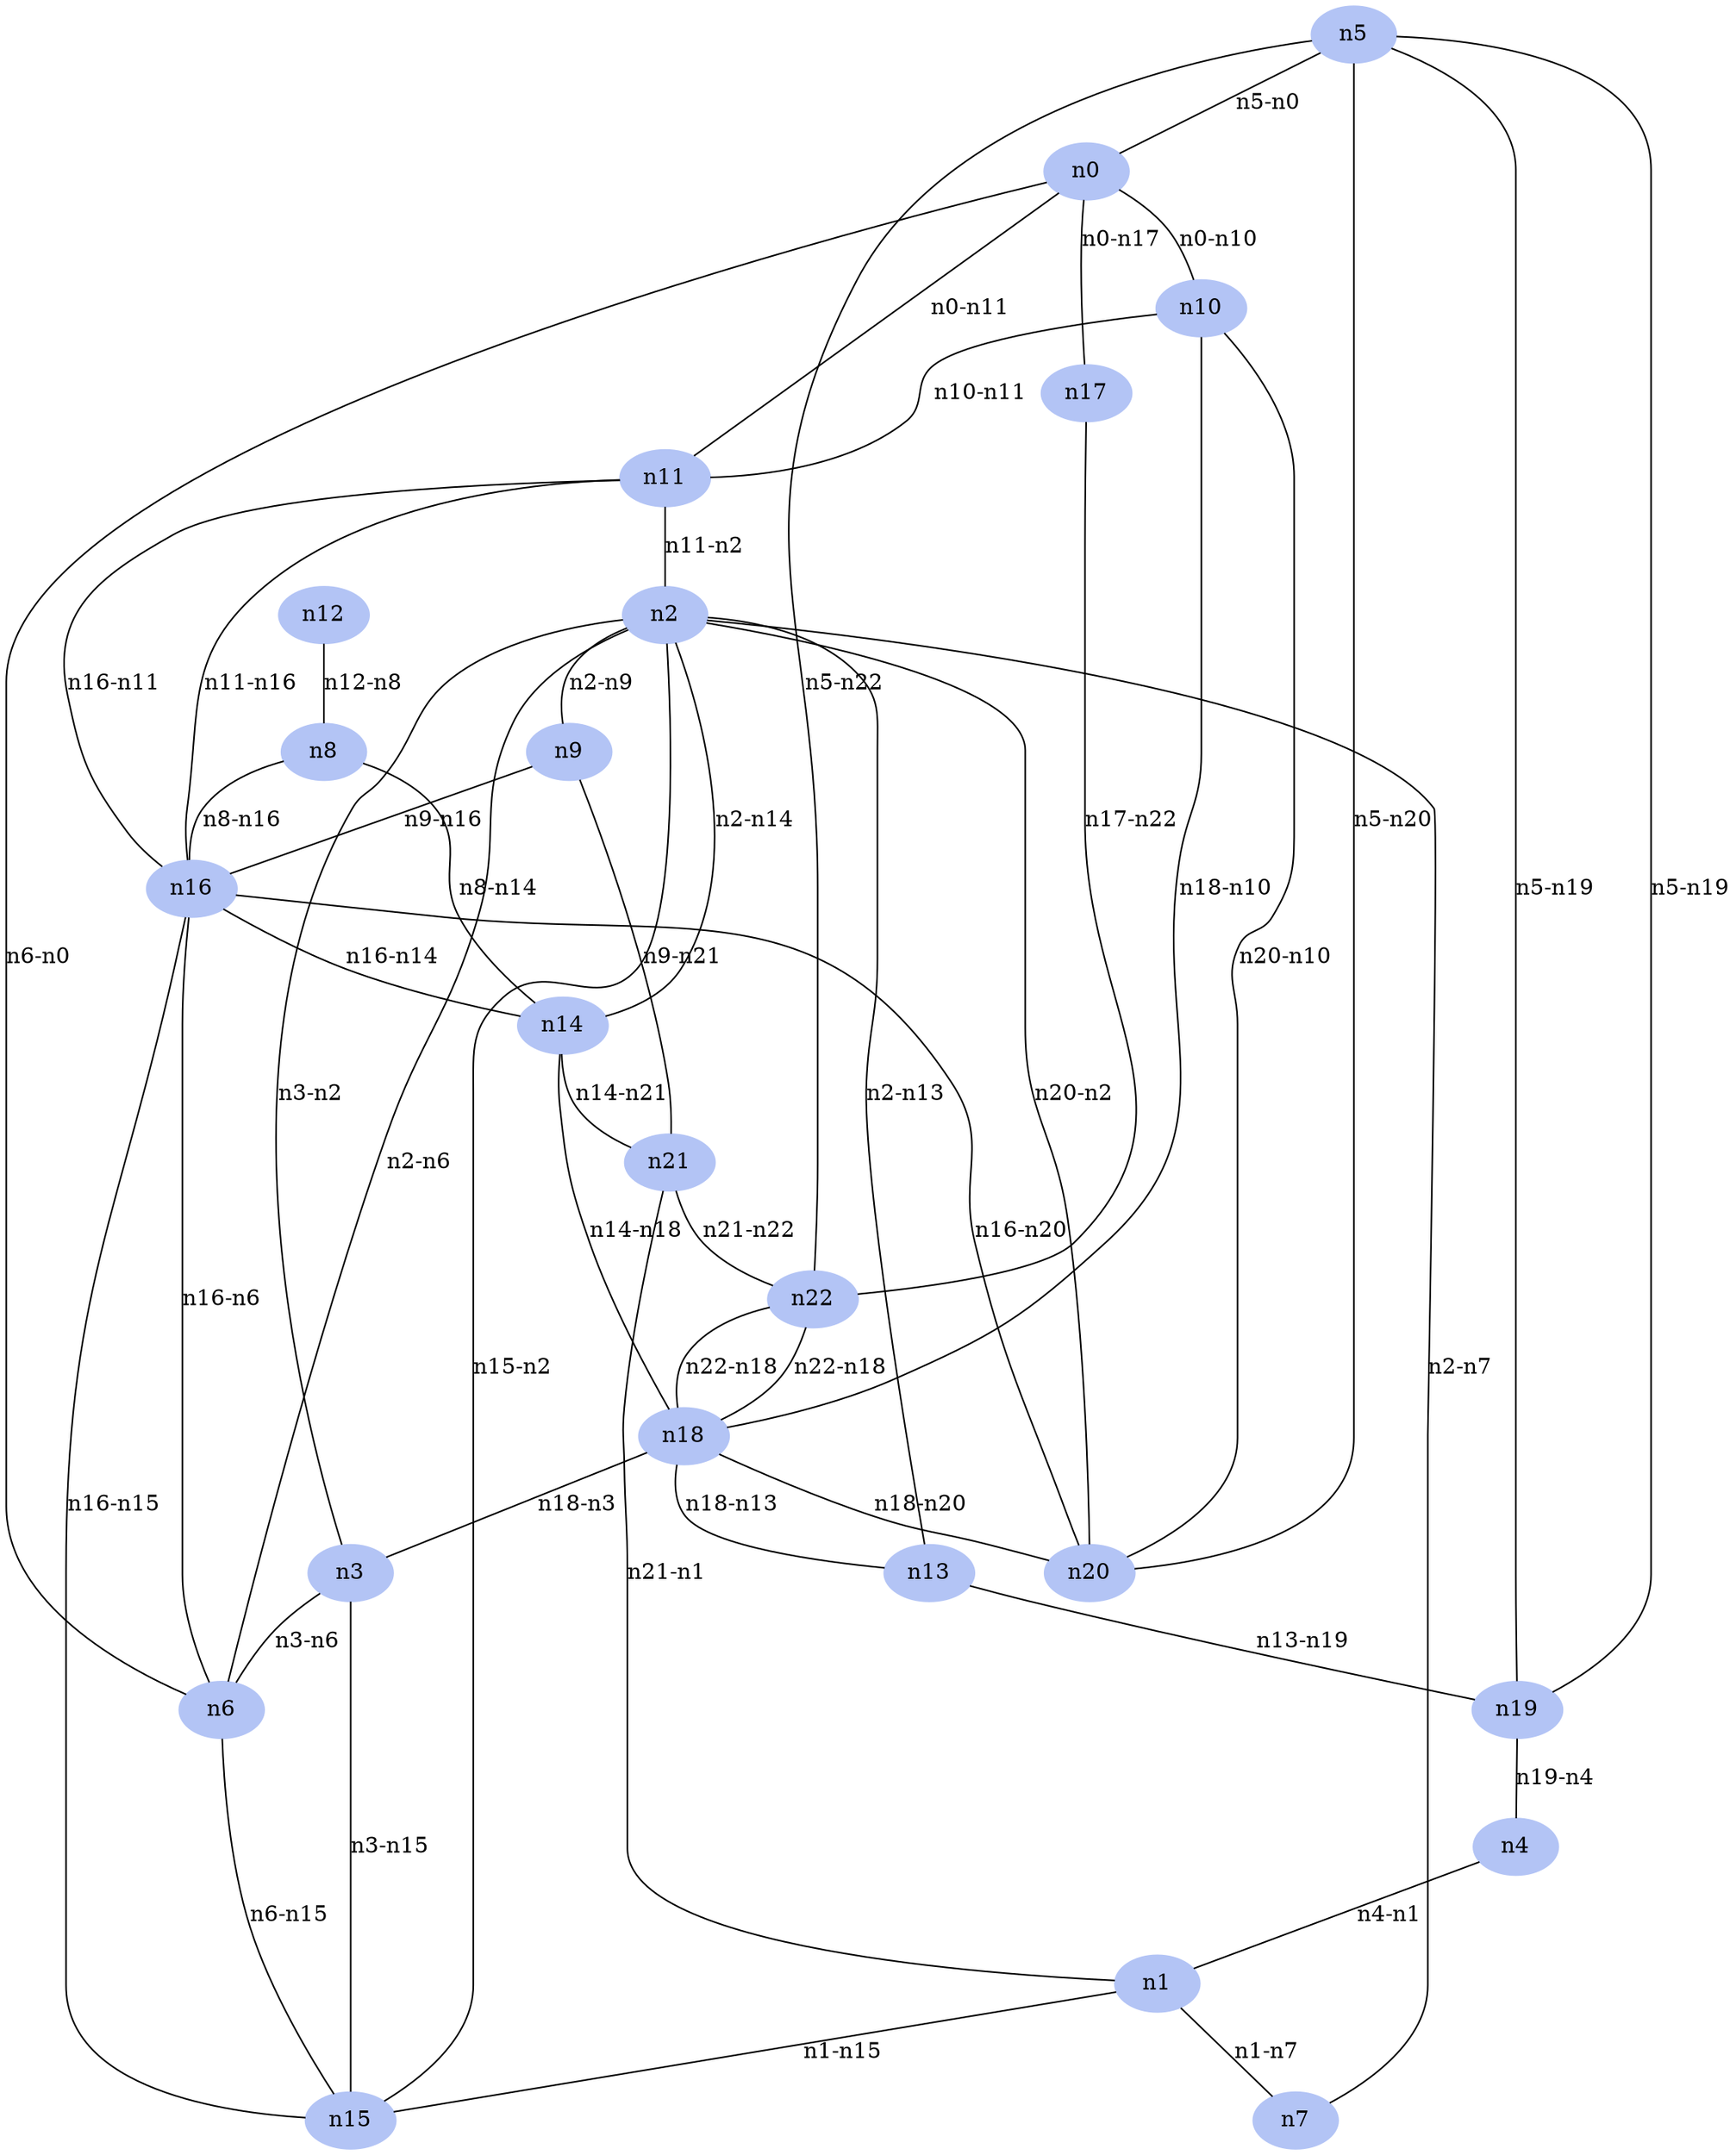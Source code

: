 graph{
	node[style="filled", color="#B3C4F5"]
	0[label="cpuOffloading - request:188.60 - limit:440.86", label="n0"];
	1[label="cpuOffloading - request:484.53 - limit:749.31", label="n1"];
	2[label="cpuOffloading - request:373.09 - limit:777.75", label="n2"];
	3[label="cpuOffloading - request:243.71 - limit:526.06", label="n3"];
	4[label="cpuOffloading - request:164.29 - limit:618.14", label="n4"];
	5[label="cpuOffloading - request:366.21 - limit:573.02", label="n5"];
	6[label="cpuOffloading - request:166.64 - limit:484.84", label="n6"];
	7[label="cpuOffloading - request:131.83 - limit:682.71", label="n7"];
	8[label="cpuOffloading - request:485.04 - limit:681.93", label="n8"];
	9[label="cpuOffloading - request:230.27 - limit:651.95", label="n9"];
	10[label="cpuOffloading - request:174.47 - limit:519.86", label="n10"];
	11[label="cpuOffloading - request:314.08 - limit:698.20", label="n11"];
	12[label="cpuOffloading - request:99.96 - limit:743.84", label="n12"];
	13[label="cpuOffloading - request:497.46 - limit:621.93", label="n13"];
	14[label="cpuOffloading - request:424.94 - limit:556.14", label="n14"];
	15[label="cpuOffloading - request:180.01 - limit:406.34", label="n15"];
	16[label="cpuOffloading - request:381.79 - limit:781.80", label="n16"];
	17[label="cpuOffloading - request:110.31 - limit:613.96", label="n17"];
	18[label="cpuOffloading - request:456.15 - limit:535.60", label="n18"];
	19[label="cpuOffloading - request:132.71 - limit:528.33", label="n19"];
	20[label="cpuOffloading - request:258.81 - limit:453.69", label="n20"];
	21[label="cpuOffloading - request:140.21 - limit:441.34", label="n21"];
	22[label="cpuOffloading - request:165.14 - limit:169.32", label="n22"];
	21 -- 1[label="latency - value:57.47", label="n21-n1"];
	5 -- 19[label="latency - value:27.01", label="n5-n19"];
	0 -- 11[label="latency - value:59.09", label="n0-n11"];
	5 -- 0[label="latency - value:70.00", label="n5-n0"];
	3 -- 6[label="latency - value:63.47", label="n3-n6"];
	0 -- 17[label="latency - value:30.90", label="n0-n17"];
	2 -- 14[label="latency - value:31.51", label="n2-n14"];
	3 -- 15[label="latency - value:46.51", label="n3-n15"];
	13 -- 19[label="latency - value:75.33", label="n13-n19"];
	5 -- 19[label="latency - value:13.28", label="n5-n19"];
	9 -- 21[label="latency - value:53.93", label="n9-n21"];
	2 -- 9[label="latency - value:48.82", label="n2-n9"];
	6 -- 0[label="latency - value:61.75", label="n6-n0"];
	6 -- 15[label="latency - value:57.65", label="n6-n15"];
	16 -- 14[label="latency - value:10.72", label="n16-n14"];
	17 -- 22[label="latency - value:75.02", label="n17-n22"];
	2 -- 6[label="latency - value:20.78", label="n2-n6"];
	18 -- 13[label="latency - value:25.07", label="n18-n13"];
	8 -- 16[label="latency - value:57.90", label="n8-n16"];
	2 -- 13[label="latency - value:69.70", label="n2-n13"];
	4 -- 1[label="latency - value:46.64", label="n4-n1"];
	3 -- 2[label="latency - value:75.08", label="n3-n2"];
	10 -- 11[label="latency - value:40.81", label="n10-n11"];
	8 -- 14[label="latency - value:60.64", label="n8-n14"];
	1 -- 7[label="latency - value:8.98", label="n1-n7"];
	18 -- 3[label="latency - value:32.47", label="n18-n3"];
	22 -- 18[label="latency - value:36.99", label="n22-n18"];
	5 -- 20[label="latency - value:71.03", label="n5-n20"];
	12 -- 8[label="latency - value:40.45", label="n12-n8"];
	16 -- 15[label="latency - value:52.15", label="n16-n15"];
	14 -- 21[label="latency - value:79.77", label="n14-n21"];
	18 -- 20[label="latency - value:29.19", label="n18-n20"];
	18 -- 10[label="latency - value:8.32", label="n18-n10"];
	16 -- 20[label="latency - value:49.91", label="n16-n20"];
	20 -- 10[label="latency - value:70.42", label="n20-n10"];
	0 -- 10[label="latency - value:20.04", label="n0-n10"];
	11 -- 2[label="latency - value:21.94", label="n11-n2"];
	16 -- 11[label="latency - value:28.71", label="n16-n11"];
	19 -- 4[label="latency - value:46.24", label="n19-n4"];
	2 -- 7[label="latency - value:33.43", label="n2-n7"];
	11 -- 16[label="latency - value:24.11", label="n11-n16"];
	14 -- 18[label="latency - value:60.15", label="n14-n18"];
	22 -- 18[label="latency - value:11.04", label="n22-n18"];
	16 -- 6[label="latency - value:78.73", label="n16-n6"];
	5 -- 22[label="latency - value:35.96", label="n5-n22"];
	15 -- 2[label="latency - value:17.72", label="n15-n2"];
	20 -- 2[label="latency - value:47.61", label="n20-n2"];
	21 -- 22[label="latency - value:13.43", label="n21-n22"];
	1 -- 15[label="latency - value:10.21", label="n1-n15"];
	9 -- 16[label="latency - value:79.23", label="n9-n16"];
}
